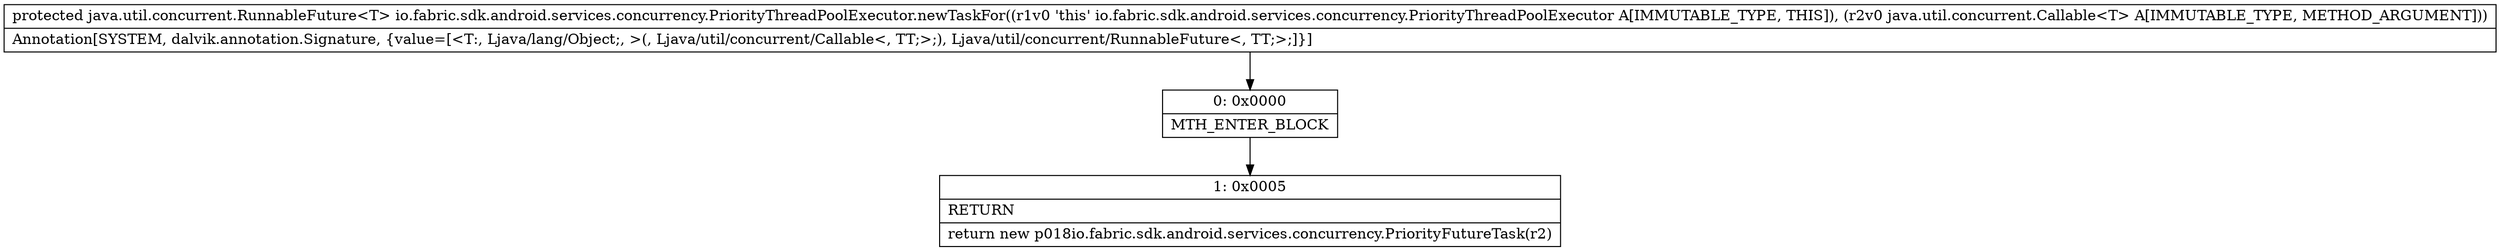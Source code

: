 digraph "CFG forio.fabric.sdk.android.services.concurrency.PriorityThreadPoolExecutor.newTaskFor(Ljava\/util\/concurrent\/Callable;)Ljava\/util\/concurrent\/RunnableFuture;" {
Node_0 [shape=record,label="{0\:\ 0x0000|MTH_ENTER_BLOCK\l}"];
Node_1 [shape=record,label="{1\:\ 0x0005|RETURN\l|return new p018io.fabric.sdk.android.services.concurrency.PriorityFutureTask(r2)\l}"];
MethodNode[shape=record,label="{protected java.util.concurrent.RunnableFuture\<T\> io.fabric.sdk.android.services.concurrency.PriorityThreadPoolExecutor.newTaskFor((r1v0 'this' io.fabric.sdk.android.services.concurrency.PriorityThreadPoolExecutor A[IMMUTABLE_TYPE, THIS]), (r2v0 java.util.concurrent.Callable\<T\> A[IMMUTABLE_TYPE, METHOD_ARGUMENT]))  | Annotation[SYSTEM, dalvik.annotation.Signature, \{value=[\<T:, Ljava\/lang\/Object;, \>(, Ljava\/util\/concurrent\/Callable\<, TT;\>;), Ljava\/util\/concurrent\/RunnableFuture\<, TT;\>;]\}]\l}"];
MethodNode -> Node_0;
Node_0 -> Node_1;
}

